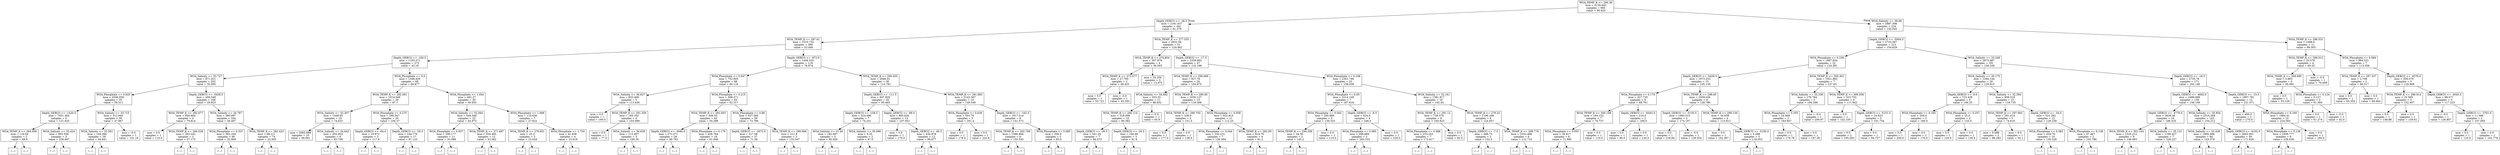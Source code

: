 digraph Tree {
node [shape=box] ;
0 [label="WOA_TEMP_K <= 294.36\nmse = 4130.643\nsamples = 665\nvalue = 90.425"] ;
1 [label="Depth_GEBCO <= -36.5\nmse = 2161.037\nsamples = 441\nvalue = 61.379"] ;
0 -> 1 [labeldistance=2.5, labelangle=45, headlabel="True"] ;
2 [label="WOA_TEMP_K <= 287.61\nmse = 1510.733\nsamples = 390\nvalue = 53.446"] ;
1 -> 2 ;
3 [label="Depth_GEBCO <= -100.5\nmse = 1193.371\nsamples = 272\nvalue = 43.19"] ;
2 -> 3 ;
4 [label="WOA_Salinity <= 33.727\nmse = 871.021\nsamples = 203\nvalue = 35.095"] ;
3 -> 4 ;
5 [label="WOA_Phosphate <= 0.625\nmse = 2046.939\nsamples = 35\nvalue = 59.311"] ;
4 -> 5 ;
6 [label="Depth_GEBCO <= -1420.5\nmse = 7051.484\nsamples = 5\nvalue = 131.625"] ;
5 -> 6 ;
7 [label="WOA_TEMP_K <= 284.006\nmse = 116.64\nsamples = 2\nvalue = 68.6"] ;
6 -> 7 ;
8 [label="(...)"] ;
7 -> 8 ;
9 [label="(...)"] ;
7 -> 9 ;
10 [label="WOA_Salinity <= 33.424\nmse = 955.556\nsamples = 3\nvalue = 236.667"] ;
6 -> 10 ;
11 [label="(...)"] ;
10 -> 11 ;
14 [label="(...)"] ;
10 -> 14 ;
15 [label="WOA_Salinity <= 33.715\nmse = 312.945\nsamples = 30\nvalue = 47.967"] ;
5 -> 15 ;
16 [label="WOA_Salinity <= 33.561\nmse = 144.396\nsamples = 29\nvalue = 44.641"] ;
15 -> 16 ;
17 [label="(...)"] ;
16 -> 17 ;
42 [label="(...)"] ;
16 -> 42 ;
63 [label="mse = -0.0\nsamples = 1\nvalue = 101.19"] ;
15 -> 63 ;
64 [label="Depth_GEBCO <= -5438.5\nmse = 459.549\nsamples = 168\nvalue = 29.823"] ;
4 -> 64 ;
65 [label="WOA_TEMP_K <= 282.677\nmse = 856.664\nsamples = 4\nvalue = 79.814"] ;
64 -> 65 ;
66 [label="mse = 0.0\nsamples = 1\nvalue = 110.0"] ;
65 -> 66 ;
67 [label="WOA_TEMP_K <= 284.528\nmse = 303.242\nsamples = 3\nvalue = 57.175"] ;
65 -> 67 ;
68 [label="(...)"] ;
67 -> 68 ;
69 [label="(...)"] ;
67 -> 69 ;
70 [label="WOA_Salinity <= 34.787\nmse = 380.997\nsamples = 164\nvalue = 28.497"] ;
64 -> 70 ;
71 [label="WOA_Phosphate <= 0.537\nmse = 562.164\nsamples = 90\nvalue = 32.909"] ;
70 -> 71 ;
72 [label="(...)"] ;
71 -> 72 ;
87 [label="(...)"] ;
71 -> 87 ;
240 [label="WOA_TEMP_K <= 283.423\nmse = 98.211\nsamples = 74\nvalue = 22.955"] ;
70 -> 240 ;
241 [label="(...)"] ;
240 -> 241 ;
288 [label="(...)"] ;
240 -> 288 ;
335 [label="WOA_Phosphate <= 0.5\nmse = 1348.459\nsamples = 69\nvalue = 68.877"] ;
3 -> 335 ;
336 [label="WOA_TEMP_K <= 282.061\nmse = 1014.049\nsamples = 39\nvalue = 87.7"] ;
335 -> 336 ;
337 [label="WOA_Salinity <= 33.307\nmse = 1448.95\nsamples = 19\nvalue = 74.623"] ;
336 -> 337 ;
338 [label="mse = 2065.688\nsamples = 10\nvalue = 68.061"] ;
337 -> 338 ;
339 [label="WOA_Salinity <= 34.642\nmse = 452.853\nsamples = 9\nvalue = 83.708"] ;
337 -> 339 ;
340 [label="(...)"] ;
339 -> 340 ;
355 [label="(...)"] ;
339 -> 355 ;
356 [label="WOA_Phosphate <= 0.275\nmse = 266.547\nsamples = 20\nvalue = 100.37"] ;
336 -> 356 ;
357 [label="Depth_GEBCO <= -84.0\nmse = 19.872\nsamples = 3\nvalue = 117.9"] ;
356 -> 357 ;
358 [label="(...)"] ;
357 -> 358 ;
359 [label="(...)"] ;
357 -> 359 ;
362 [label="Depth_GEBCO <= -50.5\nmse = 244.779\nsamples = 17\nvalue = 97.123"] ;
356 -> 362 ;
363 [label="(...)"] ;
362 -> 363 ;
364 [label="(...)"] ;
362 -> 364 ;
373 [label="WOA_Phosphate <= 1.454\nmse = 481.27\nsamples = 30\nvalue = 39.953"] ;
335 -> 373 ;
374 [label="WOA_Salinity <= 32.564\nmse = 548.548\nsamples = 23\nvalue = 44.973"] ;
373 -> 374 ;
375 [label="WOA_Phosphate <= 0.937\nmse = 299.177\nsamples = 11\nvalue = 33.088"] ;
374 -> 375 ;
376 [label="(...)"] ;
375 -> 376 ;
377 [label="(...)"] ;
375 -> 377 ;
378 [label="WOA_TEMP_K <= 271.687\nmse = 554.495\nsamples = 12\nvalue = 53.362"] ;
374 -> 378 ;
379 [label="(...)"] ;
378 -> 379 ;
380 [label="(...)"] ;
378 -> 380 ;
393 [label="WOA_Phosphate <= 1.699\nmse = 110.636\nsamples = 7\nvalue = 27.822"] ;
373 -> 393 ;
394 [label="WOA_TEMP_K <= 276.601\nmse = 25.2\nsamples = 3\nvalue = 15.629"] ;
393 -> 394 ;
395 [label="(...)"] ;
394 -> 395 ;
396 [label="(...)"] ;
394 -> 396 ;
399 [label="WOA_Phosphate <= 1.754\nmse = 41.838\nsamples = 4\nvalue = 33.919"] ;
393 -> 399 ;
400 [label="(...)"] ;
399 -> 400 ;
401 [label="(...)"] ;
399 -> 401 ;
406 [label="Depth_GEBCO <= -972.0\nmse = 1446.535\nsamples = 118\nvalue = 76.874"] ;
2 -> 406 ;
407 [label="WOA_Phosphate <= 0.047\nmse = 752.905\nsamples = 88\nvalue = 66.116"] ;
406 -> 407 ;
408 [label="WOA_Salinity <= 36.627\nmse = 633.468\nsamples = 5\nvalue = 113.436"] ;
407 -> 408 ;
409 [label="mse = 0.0\nsamples = 1\nvalue = 160.0"] ;
408 -> 409 ;
410 [label="WOA_TEMP_K <= 291.356\nmse = 185.352\nsamples = 4\nvalue = 103.089"] ;
408 -> 410 ;
411 [label="mse = 0.0\nsamples = 1\nvalue = 77.0"] ;
410 -> 411 ;
412 [label="WOA_Salinity <= 36.639\nmse = 112.807\nsamples = 3\nvalue = 106.35"] ;
410 -> 412 ;
413 [label="(...)"] ;
412 -> 413 ;
414 [label="(...)"] ;
412 -> 414 ;
415 [label="WOA_Phosphate <= 0.215\nmse = 568.271\nsamples = 83\nvalue = 62.317"] ;
407 -> 415 ;
416 [label="WOA_TEMP_K <= 292.003\nmse = 366.55\nsamples = 44\nvalue = 54.388"] ;
415 -> 416 ;
417 [label="Depth_GEBCO <= -3080.0\nmse = 272.071\nsamples = 26\nvalue = 49.762"] ;
416 -> 417 ;
418 [label="(...)"] ;
417 -> 418 ;
457 [label="(...)"] ;
417 -> 457 ;
466 [label="WOA_Phosphate <= 0.179\nmse = 428.764\nsamples = 18\nvalue = 61.848"] ;
416 -> 466 ;
467 [label="(...)"] ;
466 -> 467 ;
492 [label="(...)"] ;
466 -> 492 ;
499 [label="WOA_Phosphate <= 0.86\nmse = 637.565\nsamples = 39\nvalue = 73.786"] ;
415 -> 499 ;
500 [label="Depth_GEBCO <= -2672.0\nmse = 517.08\nsamples = 37\nvalue = 71.58"] ;
499 -> 500 ;
501 [label="(...)"] ;
500 -> 501 ;
558 [label="(...)"] ;
500 -> 558 ;
563 [label="WOA_TEMP_K <= 290.906\nmse = 211.8\nsamples = 2\nvalue = 133.347"] ;
499 -> 563 ;
564 [label="(...)"] ;
563 -> 564 ;
565 [label="(...)"] ;
563 -> 565 ;
566 [label="WOA_TEMP_K <= 290.455\nmse = 2046.01\nsamples = 30\nvalue = 114.781"] ;
406 -> 566 ;
567 [label="Depth_GEBCO <= -111.5\nmse = 947.829\nsamples = 20\nvalue = 95.465"] ;
566 -> 567 ;
568 [label="Depth_GEBCO <= -158.5\nmse = 324.496\nsamples = 7\nvalue = 74.241"] ;
567 -> 568 ;
569 [label="WOA_Salinity <= 31.44\nmse = 182.097\nsamples = 5\nvalue = 80.926"] ;
568 -> 569 ;
570 [label="(...)"] ;
569 -> 570 ;
573 [label="(...)"] ;
569 -> 573 ;
578 [label="WOA_Salinity <= 35.096\nmse = 0.25\nsamples = 2\nvalue = 47.5"] ;
568 -> 578 ;
579 [label="(...)"] ;
578 -> 579 ;
580 [label="(...)"] ;
578 -> 580 ;
581 [label="Depth_GEBCO <= -89.0\nmse = 893.626\nsamples = 13\nvalue = 107.951"] ;
567 -> 581 ;
582 [label="mse = 0.0\nsamples = 1\nvalue = 170.0"] ;
581 -> 582 ;
583 [label="Depth_GEBCO <= -40.5\nmse = 430.978\nsamples = 12\nvalue = 99.677"] ;
581 -> 583 ;
584 [label="(...)"] ;
583 -> 584 ;
597 [label="(...)"] ;
583 -> 597 ;
602 [label="WOA_TEMP_K <= 291.883\nmse = 2142.367\nsamples = 10\nvalue = 149.549"] ;
566 -> 602 ;
603 [label="WOA_Phosphate <= 0.639\nmse = 501.76\nsamples = 2\nvalue = 201.4"] ;
602 -> 603 ;
604 [label="mse = 0.0\nsamples = 1\nvalue = 179.0"] ;
603 -> 604 ;
605 [label="mse = 0.0\nsamples = 1\nvalue = 223.8"] ;
603 -> 605 ;
606 [label="Depth_GEBCO <= -162.5\nmse = 1917.514\nsamples = 8\nvalue = 141.572"] ;
602 -> 606 ;
607 [label="WOA_TEMP_K <= 292.769\nmse = 1586.884\nsamples = 6\nvalue = 155.543"] ;
606 -> 607 ;
608 [label="(...)"] ;
607 -> 608 ;
611 [label="(...)"] ;
607 -> 611 ;
614 [label="WOA_Phosphate <= 0.085\nmse = 200.0\nsamples = 2\nvalue = 95.0"] ;
606 -> 614 ;
615 [label="(...)"] ;
614 -> 615 ;
616 [label="(...)"] ;
614 -> 616 ;
617 [label="WOA_TEMP_K <= 277.555\nmse = 2832.56\nsamples = 51\nvalue = 124.842"] ;
1 -> 617 ;
618 [label="WOA_TEMP_K <= 274.854\nmse = 307.879\nsamples = 4\nvalue = 36.593"] ;
617 -> 618 ;
619 [label="WOA_TEMP_K <= 272.077\nmse = 27.765\nsamples = 2\nvalue = 48.453"] ;
618 -> 619 ;
620 [label="mse = 0.0\nsamples = 1\nvalue = 53.722"] ;
619 -> 620 ;
621 [label="mse = -0.0\nsamples = 1\nvalue = 43.183"] ;
619 -> 621 ;
622 [label="mse = 24.256\nsamples = 2\nvalue = 12.875"] ;
618 -> 622 ;
623 [label="Depth_GEBCO <= -17.5\nmse = 2339.892\nsamples = 47\nvalue = 132.196"] ;
617 -> 623 ;
624 [label="WOA_TEMP_K <= 290.669\nmse = 927.76\nsamples = 24\nvalue = 104.875"] ;
623 -> 624 ;
625 [label="WOA_Salinity <= 34.682\nmse = 333.25\nsamples = 11\nvalue = 88.852"] ;
624 -> 625 ;
626 [label="WOA_TEMP_K <= 290.114\nmse = 318.006\nsamples = 10\nvalue = 90.382"] ;
625 -> 626 ;
627 [label="Depth_GEBCO <= -26.5\nmse = 341.29\nsamples = 7\nvalue = 94.673"] ;
626 -> 627 ;
628 [label="(...)"] ;
627 -> 628 ;
637 [label="(...)"] ;
627 -> 637 ;
640 [label="Depth_GEBCO <= -26.5\nmse = 160.96\nsamples = 3\nvalue = 81.8"] ;
626 -> 640 ;
641 [label="(...)"] ;
640 -> 641 ;
644 [label="(...)"] ;
640 -> 644 ;
645 [label="mse = -0.0\nsamples = 1\nvalue = 65.9"] ;
625 -> 645 ;
646 [label="WOA_TEMP_K <= 290.85\nmse = 1030.127\nsamples = 13\nvalue = 118.368"] ;
624 -> 646 ;
647 [label="WOA_TEMP_K <= 290.703\nmse = 338.0\nsamples = 2\nvalue = 151.0"] ;
646 -> 647 ;
648 [label="mse = 0.0\nsamples = 1\nvalue = 177.0"] ;
647 -> 648 ;
649 [label="mse = 0.0\nsamples = 1\nvalue = 138.0"] ;
647 -> 649 ;
650 [label="WOA_Phosphate <= 0.058\nmse = 922.813\nsamples = 11\nvalue = 112.25"] ;
646 -> 650 ;
651 [label="WOA_Phosphate <= 0.044\nmse = 332.231\nsamples = 7\nvalue = 126.364"] ;
650 -> 651 ;
652 [label="(...)"] ;
651 -> 652 ;
655 [label="(...)"] ;
651 -> 655 ;
656 [label="WOA_TEMP_K <= 292.09\nmse = 819.76\nsamples = 4\nvalue = 81.2"] ;
650 -> 656 ;
657 [label="(...)"] ;
656 -> 657 ;
660 [label="(...)"] ;
656 -> 660 ;
661 [label="WOA_Phosphate <= 0.168\nmse = 2301.746\nsamples = 23\nvalue = 158.039"] ;
623 -> 661 ;
662 [label="WOA_Phosphate <= 0.05\nmse = 3214.149\nsamples = 7\nvalue = 187.818"] ;
661 -> 662 ;
663 [label="WOA_Phosphate <= 0.045\nmse = 200.889\nsamples = 3\nvalue = 139.333"] ;
662 -> 663 ;
664 [label="WOA_TEMP_K <= 290.309\nmse = 34.56\nsamples = 2\nvalue = 145.2"] ;
663 -> 664 ;
665 [label="(...)"] ;
664 -> 665 ;
666 [label="(...)"] ;
664 -> 666 ;
667 [label="mse = 0.0\nsamples = 1\nvalue = 110.0"] ;
663 -> 667 ;
668 [label="Depth_GEBCO <= -6.5\nmse = 624.0\nsamples = 4\nvalue = 246.0"] ;
662 -> 668 ;
669 [label="WOA_Phosphate <= 0.085\nmse = 288.889\nsamples = 3\nvalue = 263.333"] ;
668 -> 669 ;
670 [label="(...)"] ;
669 -> 670 ;
671 [label="(...)"] ;
669 -> 671 ;
672 [label="mse = 0.0\nsamples = 1\nvalue = 220.0"] ;
668 -> 672 ;
673 [label="WOA_Salinity <= 32.161\nmse = 1381.817\nsamples = 16\nvalue = 145.44"] ;
661 -> 673 ;
674 [label="WOA_TEMP_K <= 291.12\nmse = 728.379\nsamples = 8\nvalue = 165.923"] ;
673 -> 674 ;
675 [label="WOA_Phosphate <= 0.488\nmse = 153.243\nsamples = 7\nvalue = 172.917"] ;
674 -> 675 ;
676 [label="(...)"] ;
675 -> 676 ;
685 [label="(...)"] ;
675 -> 685 ;
688 [label="mse = 0.0\nsamples = 1\nvalue = 82.0"] ;
674 -> 688 ;
689 [label="WOA_TEMP_K <= 278.32\nmse = 1196.166\nsamples = 8\nvalue = 124.957"] ;
673 -> 689 ;
690 [label="Depth_GEBCO <= -7.5\nmse = 468.75\nsamples = 2\nvalue = 152.5"] ;
689 -> 690 ;
691 [label="(...)"] ;
690 -> 691 ;
692 [label="(...)"] ;
690 -> 692 ;
693 [label="WOA_TEMP_K <= 289.776\nmse = 1032.466\nsamples = 6\nvalue = 112.716"] ;
689 -> 693 ;
694 [label="(...)"] ;
693 -> 694 ;
701 [label="(...)"] ;
693 -> 701 ;
704 [label="WOA_Salinity <= 36.69\nmse = 2887.306\nsamples = 224\nvalue = 150.045"] ;
0 -> 704 [labeldistance=2.5, labelangle=-45, headlabel="False"] ;
705 [label="Depth_GEBCO <= -5004.5\nmse = 2723.587\nsamples = 213\nvalue = 154.629"] ;
704 -> 705 ;
706 [label="WOA_Phosphate <= 0.239\nmse = 1887.834\nsamples = 22\nvalue = 120.381"] ;
705 -> 706 ;
707 [label="Depth_GEBCO <= -5426.5\nmse = 1073.253\nsamples = 15\nvalue = 105.135"] ;
706 -> 707 ;
708 [label="WOA_Phosphate <= 0.179\nmse = 427.735\nsamples = 9\nvalue = 88.761"] ;
707 -> 708 ;
709 [label="WOA_TEMP_K <= 300.198\nmse = 184.152\nsamples = 7\nvalue = 76.737"] ;
708 -> 709 ;
710 [label="WOA_Phosphate <= 0.055\nmse = 29.817\nsamples = 6\nvalue = 71.985"] ;
709 -> 710 ;
711 [label="(...)"] ;
710 -> 711 ;
714 [label="(...)"] ;
710 -> 714 ;
719 [label="mse = 0.0\nsamples = 1\nvalue = 110.0"] ;
709 -> 719 ;
720 [label="Depth_GEBCO <= -6543.5\nmse = 216.0\nsamples = 2\nvalue = 108.0"] ;
708 -> 720 ;
721 [label="mse = 0.0\nsamples = 1\nvalue = 90.0"] ;
720 -> 721 ;
722 [label="mse = 0.0\nsamples = 1\nvalue = 120.0"] ;
720 -> 722 ;
723 [label="WOA_TEMP_K <= 298.65\nmse = 1059.026\nsamples = 6\nvalue = 128.786"] ;
707 -> 723 ;
724 [label="Depth_GEBCO <= -5135.5\nmse = 1993.015\nsamples = 2\nvalue = 174.197"] ;
723 -> 724 ;
725 [label="mse = 0.0\nsamples = 1\nvalue = 218.84"] ;
724 -> 725 ;
726 [label="mse = -0.0\nsamples = 1\nvalue = 129.554"] ;
724 -> 726 ;
727 [label="WOA_TEMP_K <= 299.139\nmse = 34.658\nsamples = 4\nvalue = 115.812"] ;
723 -> 727 ;
728 [label="mse = 0.0\nsamples = 1\nvalue = 102.367"] ;
727 -> 728 ;
729 [label="Depth_GEBCO <= -5100.0\nmse = 5.288\nsamples = 3\nvalue = 118.053"] ;
727 -> 729 ;
730 [label="(...)"] ;
729 -> 730 ;
733 [label="(...)"] ;
729 -> 733 ;
734 [label="WOA_TEMP_K <= 300.401\nmse = 1921.882\nsamples = 7\nvalue = 157.65"] ;
706 -> 734 ;
735 [label="WOA_Salinity <= 35.236\nmse = 178.764\nsamples = 3\nvalue = 194.296"] ;
734 -> 735 ;
736 [label="WOA_Phosphate <= 0.355\nmse = 24.969\nsamples = 2\nvalue = 183.847"] ;
735 -> 736 ;
737 [label="mse = 0.0\nsamples = 1\nvalue = 176.78"] ;
736 -> 737 ;
738 [label="mse = 0.0\nsamples = 1\nvalue = 187.38"] ;
736 -> 738 ;
739 [label="mse = -0.0\nsamples = 1\nvalue = 209.97"] ;
735 -> 739 ;
740 [label="WOA_TEMP_K <= 300.936\nmse = 323.753\nsamples = 4\nvalue = 111.842"] ;
734 -> 740 ;
741 [label="mse = 0.0\nsamples = 1\nvalue = 142.105"] ;
740 -> 741 ;
742 [label="Depth_GEBCO <= -5151.5\nmse = 24.623\nsamples = 3\nvalue = 101.754"] ;
740 -> 742 ;
743 [label="mse = 0.0\nsamples = 2\nvalue = 105.263"] ;
742 -> 743 ;
744 [label="mse = 0.0\nsamples = 1\nvalue = 94.737"] ;
742 -> 744 ;
745 [label="WOA_Salinity <= 33.248\nmse = 2673.487\nsamples = 191\nvalue = 158.328"] ;
705 -> 745 ;
746 [label="WOA_Salinity <= 30.175\nmse = 1294.144\nsamples = 20\nvalue = 129.915"] ;
745 -> 746 ;
747 [label="Depth_GEBCO <= -9.0\nmse = 723.438\nsamples = 5\nvalue = 166.25"] ;
746 -> 747 ;
748 [label="WOA_Phosphate <= 0.165\nmse = 200.0\nsamples = 3\nvalue = 180.0"] ;
747 -> 748 ;
749 [label="mse = 0.0\nsamples = 1\nvalue = 200.0"] ;
748 -> 749 ;
750 [label="mse = 0.0\nsamples = 2\nvalue = 170.0"] ;
748 -> 750 ;
751 [label="WOA_Phosphate <= 0.257\nmse = 25.0\nsamples = 2\nvalue = 125.0"] ;
747 -> 751 ;
752 [label="mse = 0.0\nsamples = 1\nvalue = 120.0"] ;
751 -> 752 ;
753 [label="mse = 0.0\nsamples = 1\nvalue = 130.0"] ;
751 -> 753 ;
754 [label="WOA_Salinity <= 32.384\nmse = 938.519\nsamples = 15\nvalue = 118.735"] ;
746 -> 754 ;
755 [label="WOA_TEMP_K <= 297.683\nmse = 281.014\nsamples = 3\nvalue = 74.616"] ;
754 -> 755 ;
756 [label="mse = 0.688\nsamples = 2\nvalue = 88.293"] ;
755 -> 756 ;
757 [label="mse = 0.0\nsamples = 1\nvalue = 54.1"] ;
755 -> 757 ;
758 [label="Depth_GEBCO <= -34.0\nmse = 521.282\nsamples = 12\nvalue = 129.239"] ;
754 -> 758 ;
759 [label="WOA_Phosphate <= 0.583\nmse = 439.76\nsamples = 10\nvalue = 135.228"] ;
758 -> 759 ;
760 [label="(...)"] ;
759 -> 760 ;
773 [label="(...)"] ;
759 -> 773 ;
774 [label="WOA_Phosphate <= 0.138\nmse = 67.467\nsamples = 2\nvalue = 103.786"] ;
758 -> 774 ;
775 [label="(...)"] ;
774 -> 775 ;
776 [label="(...)"] ;
774 -> 776 ;
777 [label="Depth_GEBCO <= -16.5\nmse = 2735.78\nsamples = 171\nvalue = 162.146"] ;
745 -> 777 ;
778 [label="Depth_GEBCO <= -4692.0\nmse = 2489.699\nsamples = 159\nvalue = 158.109"] ;
777 -> 778 ;
779 [label="Depth_GEBCO <= -4776.0\nmse = 2839.48\nsamples = 16\nvalue = 186.325"] ;
778 -> 779 ;
780 [label="WOA_TEMP_K <= 301.144\nmse = 1525.212\nsamples = 9\nvalue = 149.083"] ;
779 -> 780 ;
781 [label="(...)"] ;
780 -> 781 ;
794 [label="(...)"] ;
780 -> 794 ;
797 [label="WOA_Salinity <= 35.131\nmse = 1169.427\nsamples = 7\nvalue = 226.227"] ;
779 -> 797 ;
798 [label="(...)"] ;
797 -> 798 ;
803 [label="(...)"] ;
797 -> 803 ;
808 [label="WOA_Salinity <= 35.954\nmse = 2316.269\nsamples = 143\nvalue = 154.212"] ;
778 -> 808 ;
809 [label="WOA_Salinity <= 33.426\nmse = 1800.586\nsamples = 84\nvalue = 143.278"] ;
808 -> 809 ;
810 [label="(...)"] ;
809 -> 810 ;
825 [label="(...)"] ;
809 -> 825 ;
954 [label="Depth_GEBCO <= -4102.0\nmse = 2643.901\nsamples = 59\nvalue = 171.626"] ;
808 -> 954 ;
955 [label="(...)"] ;
954 -> 955 ;
968 [label="(...)"] ;
954 -> 968 ;
1033 [label="Depth_GEBCO <= -15.5\nmse = 1907.781\nsamples = 12\nvalue = 231.071"] ;
777 -> 1033 ;
1034 [label="mse = 400.0\nsamples = 2\nvalue = 270.0"] ;
1033 -> 1034 ;
1035 [label="WOA_Phosphate <= 0.169\nmse = 1864.41\nsamples = 10\nvalue = 224.583"] ;
1033 -> 1035 ;
1036 [label="WOA_Phosphate <= 0.136\nmse = 1836.777\nsamples = 9\nvalue = 228.636"] ;
1035 -> 1036 ;
1037 [label="(...)"] ;
1036 -> 1037 ;
1046 [label="(...)"] ;
1036 -> 1046 ;
1047 [label="mse = 0.0\nsamples = 1\nvalue = 180.0"] ;
1035 -> 1047 ;
1048 [label="WOA_TEMP_K <= 296.531\nmse = 1088.6\nsamples = 11\nvalue = 89.303"] ;
704 -> 1048 ;
1049 [label="WOA_TEMP_K <= 296.012\nmse = 25.578\nsamples = 4\nvalue = 65.25"] ;
1048 -> 1049 ;
1050 [label="WOA_TEMP_K <= 294.499\nmse = 5.863\nsamples = 3\nvalue = 60.491"] ;
1049 -> 1050 ;
1051 [label="mse = 0.0\nsamples = 1\nvalue = 55.126"] ;
1050 -> 1051 ;
1052 [label="WOA_Phosphate <= 0.124\nmse = 0.127\nsamples = 2\nvalue = 61.564"] ;
1050 -> 1052 ;
1053 [label="mse = 0.0\nsamples = 1\nvalue = 61.274"] ;
1052 -> 1053 ;
1054 [label="mse = -0.0\nsamples = 1\nvalue = 62.0"] ;
1052 -> 1054 ;
1055 [label="mse = -0.0\nsamples = 1\nvalue = 70.009"] ;
1049 -> 1055 ;
1056 [label="WOA_Phosphate <= 0.094\nmse = 994.531\nsamples = 7\nvalue = 113.356"] ;
1048 -> 1056 ;
1057 [label="WOA_TEMP_K <= 297.337\nmse = 2.706\nsamples = 2\nvalue = 66.517"] ;
1056 -> 1057 ;
1058 [label="mse = 0.0\nsamples = 1\nvalue = 65.354"] ;
1057 -> 1058 ;
1059 [label="mse = 0.0\nsamples = 1\nvalue = 68.844"] ;
1057 -> 1059 ;
1060 [label="Depth_GEBCO <= -4576.0\nmse = 350.079\nsamples = 5\nvalue = 128.969"] ;
1056 -> 1060 ;
1061 [label="WOA_TEMP_K <= 296.914\nmse = 25.585\nsamples = 2\nvalue = 152.457"] ;
1060 -> 1061 ;
1062 [label="mse = 0.0\nsamples = 1\nvalue = 148.88"] ;
1061 -> 1062 ;
1063 [label="mse = 0.0\nsamples = 1\nvalue = 159.61"] ;
1061 -> 1063 ;
1064 [label="Depth_GEBCO <= -4045.5\nmse = 98.571\nsamples = 3\nvalue = 117.225"] ;
1060 -> 1064 ;
1065 [label="mse = -0.0\nsamples = 1\nvalue = 126.857"] ;
1064 -> 1065 ;
1066 [label="Depth_GEBCO <= -3761.0\nmse = 11.588\nsamples = 2\nvalue = 107.593"] ;
1064 -> 1066 ;
1067 [label="mse = 0.0\nsamples = 1\nvalue = 110.0"] ;
1066 -> 1067 ;
1068 [label="mse = 0.0\nsamples = 1\nvalue = 102.779"] ;
1066 -> 1068 ;
}